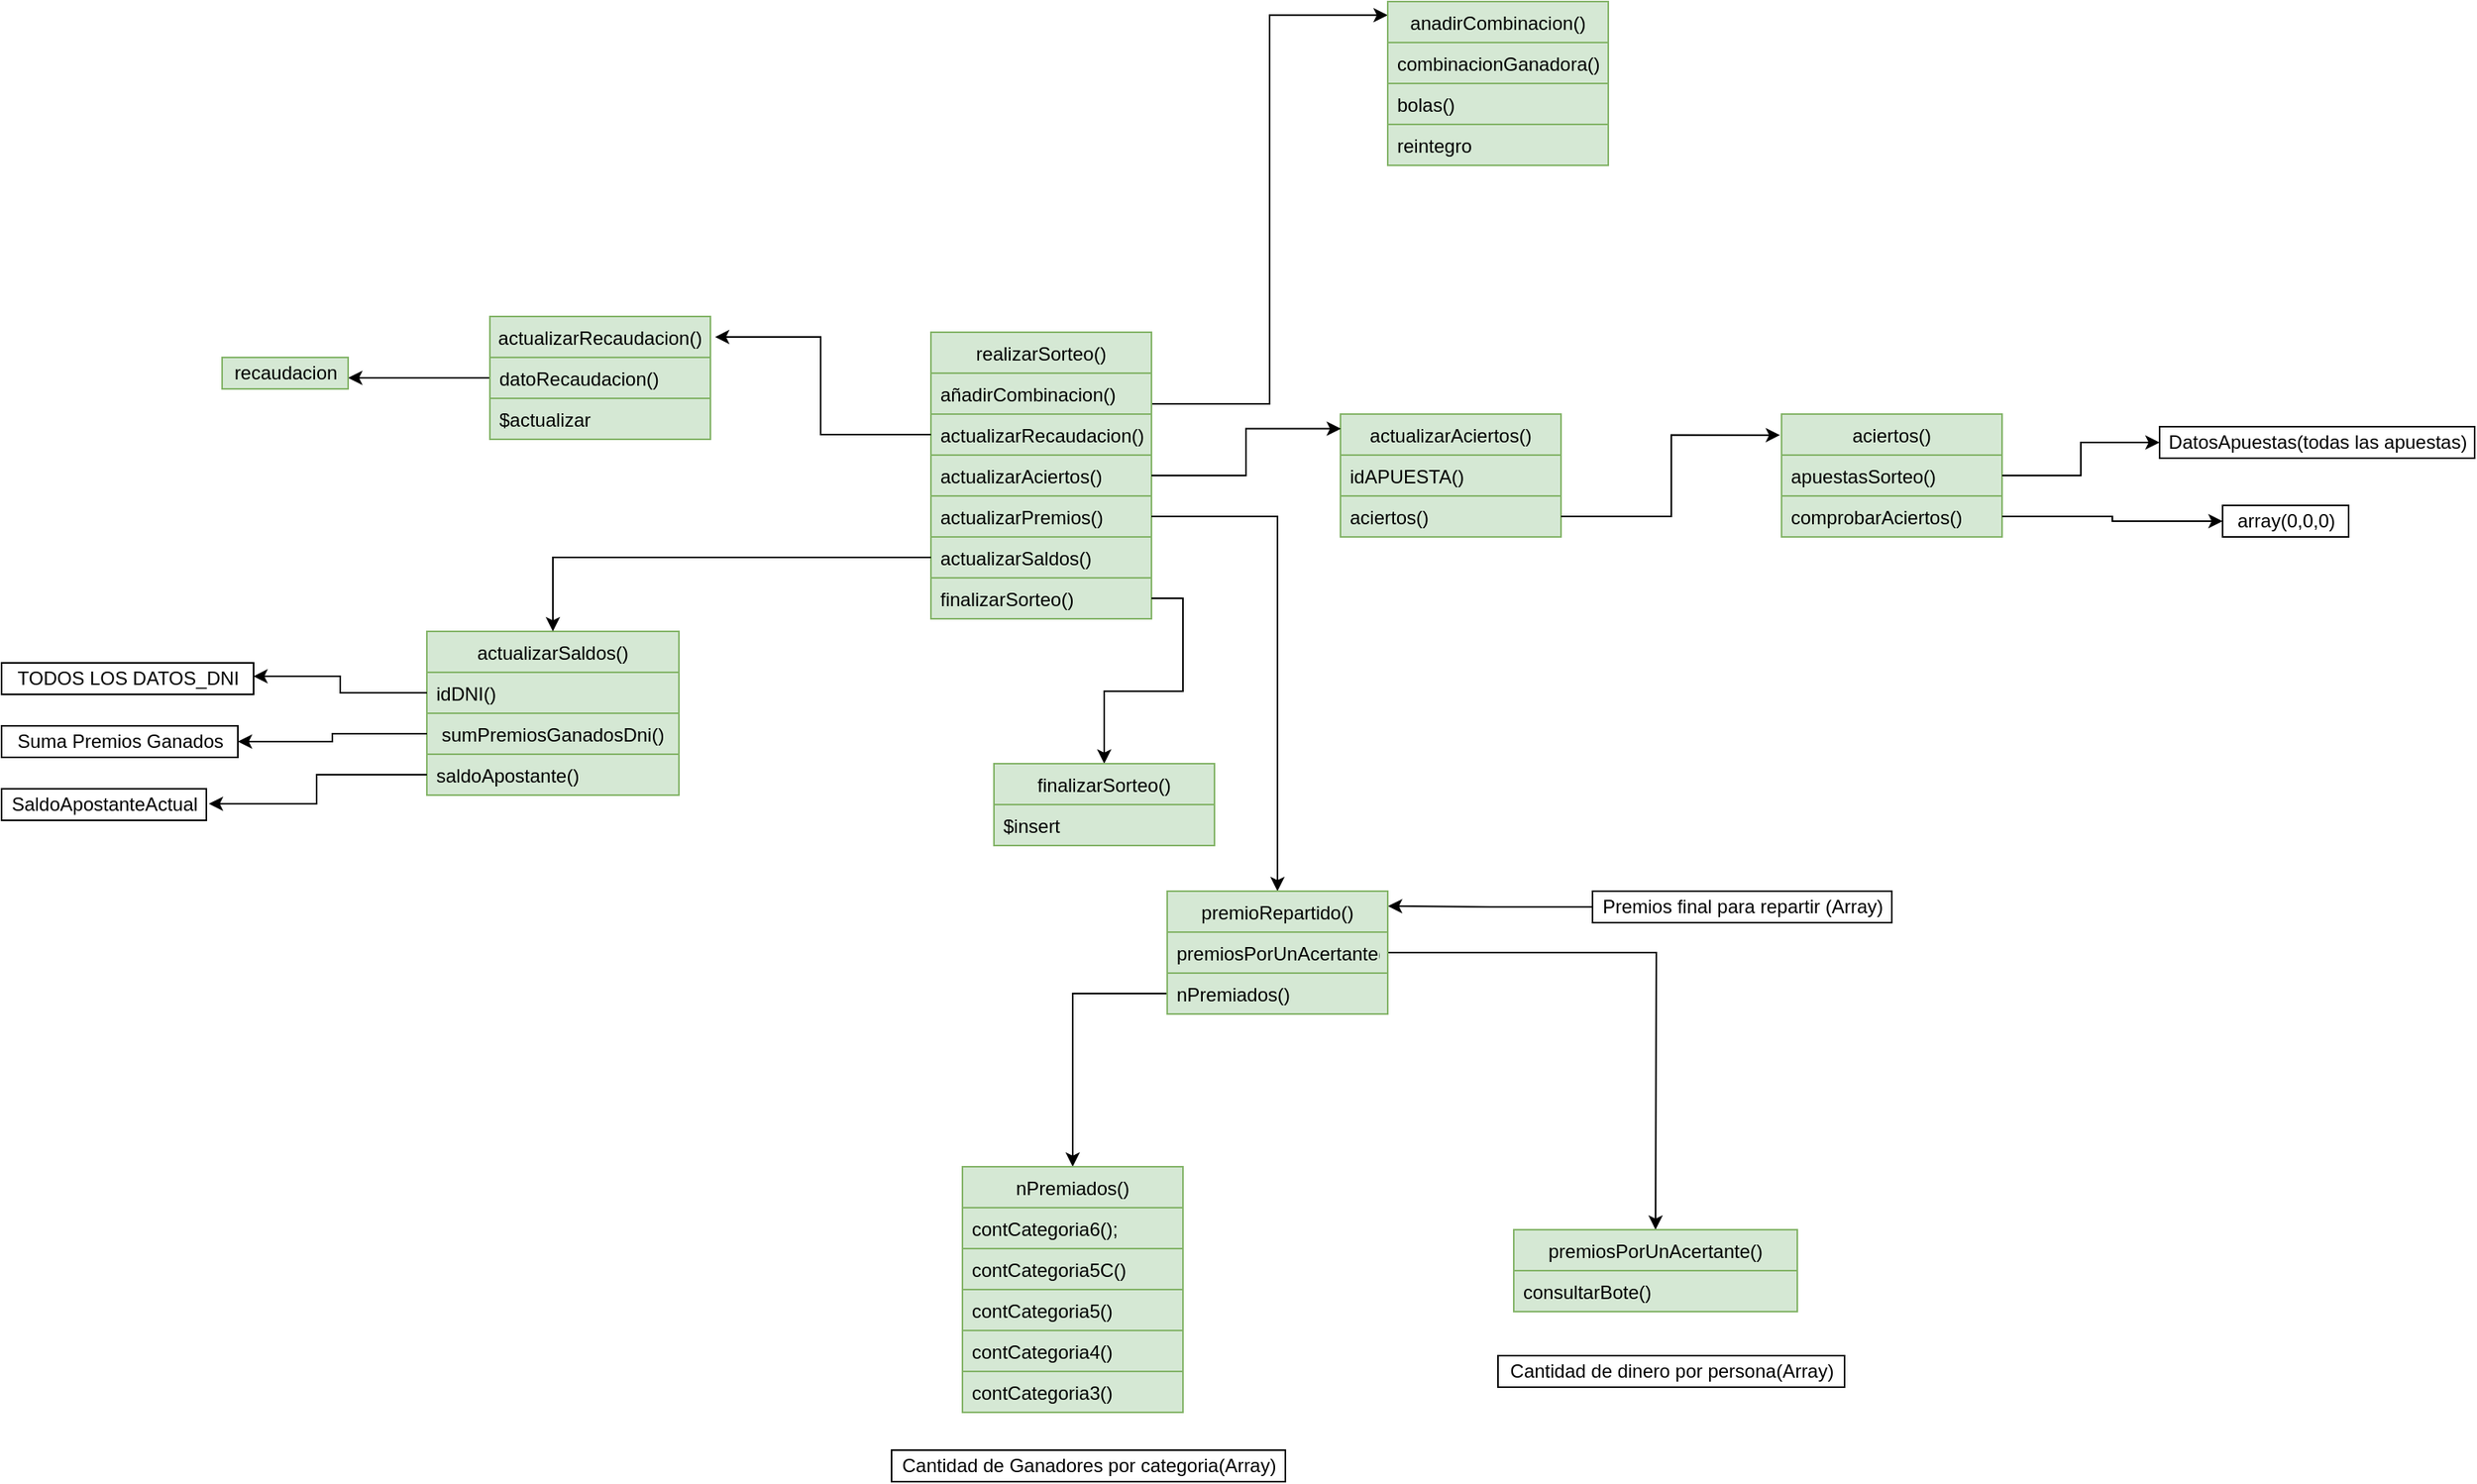 <mxfile version="13.7.9" type="device"><diagram id="Rja8RbwtGSfOauzHTPhz" name="Página-1"><mxGraphModel dx="2207" dy="1434" grid="1" gridSize="10" guides="1" tooltips="1" connect="1" arrows="1" fold="1" page="1" pageScale="1" pageWidth="1169" pageHeight="827" math="0" shadow="0"><root><mxCell id="0"/><mxCell id="1" parent="0"/><mxCell id="NfOAej_nS4xMyZ2Y4l08-9" style="edgeStyle=orthogonalEdgeStyle;rounded=0;orthogonalLoop=1;jettySize=auto;html=1;exitX=1;exitY=0.25;exitDx=0;exitDy=0;entryX=0;entryY=0.083;entryDx=0;entryDy=0;entryPerimeter=0;" parent="1" source="0UV16LO2qvgp9k7-XeWi-8" target="NfOAej_nS4xMyZ2Y4l08-3" edge="1"><mxGeometry relative="1" as="geometry"/></mxCell><mxCell id="0UV16LO2qvgp9k7-XeWi-8" value="realizarSorteo()" style="swimlane;fontStyle=0;childLayout=stackLayout;horizontal=1;startSize=26;horizontalStack=0;resizeParent=1;resizeParentMax=0;resizeLast=0;collapsible=1;marginBottom=0;strokeColor=#82b366;fillColor=#d5e8d4;" parent="1" vertex="1"><mxGeometry x="140" y="140" width="140" height="182" as="geometry"/></mxCell><mxCell id="0UV16LO2qvgp9k7-XeWi-9" value="añadirCombinacion()" style="text;align=left;verticalAlign=top;spacingLeft=4;spacingRight=4;overflow=hidden;rotatable=0;points=[[0,0.5],[1,0.5]];portConstraint=eastwest;fillColor=#d5e8d4;strokeColor=#82b366;" parent="0UV16LO2qvgp9k7-XeWi-8" vertex="1"><mxGeometry y="26" width="140" height="26" as="geometry"/></mxCell><mxCell id="0UV16LO2qvgp9k7-XeWi-10" value="actualizarRecaudacion()" style="text;align=left;verticalAlign=top;spacingLeft=4;spacingRight=4;overflow=hidden;rotatable=0;points=[[0,0.5],[1,0.5]];portConstraint=eastwest;fillColor=#d5e8d4;strokeColor=#82b366;" parent="0UV16LO2qvgp9k7-XeWi-8" vertex="1"><mxGeometry y="52" width="140" height="26" as="geometry"/></mxCell><mxCell id="0UV16LO2qvgp9k7-XeWi-11" value="actualizarAciertos()" style="text;align=left;verticalAlign=top;spacingLeft=4;spacingRight=4;overflow=hidden;rotatable=0;points=[[0,0.5],[1,0.5]];portConstraint=eastwest;fillColor=#d5e8d4;strokeColor=#82b366;" parent="0UV16LO2qvgp9k7-XeWi-8" vertex="1"><mxGeometry y="78" width="140" height="26" as="geometry"/></mxCell><mxCell id="0UV16LO2qvgp9k7-XeWi-12" value="actualizarPremios()" style="text;align=left;verticalAlign=top;spacingLeft=4;spacingRight=4;overflow=hidden;rotatable=0;points=[[0,0.5],[1,0.5]];portConstraint=eastwest;fillColor=#d5e8d4;strokeColor=#82b366;" parent="0UV16LO2qvgp9k7-XeWi-8" vertex="1"><mxGeometry y="104" width="140" height="26" as="geometry"/></mxCell><mxCell id="DRsEzBQE9iNyn8W28vup-52" value="actualizarSaldos()" style="text;align=left;verticalAlign=top;spacingLeft=4;spacingRight=4;overflow=hidden;rotatable=0;points=[[0,0.5],[1,0.5]];portConstraint=eastwest;fillColor=#d5e8d4;strokeColor=#82b366;" vertex="1" parent="0UV16LO2qvgp9k7-XeWi-8"><mxGeometry y="130" width="140" height="26" as="geometry"/></mxCell><mxCell id="0UV16LO2qvgp9k7-XeWi-13" value="finalizarSorteo()" style="text;align=left;verticalAlign=top;spacingLeft=4;spacingRight=4;overflow=hidden;rotatable=0;points=[[0,0.5],[1,0.5]];portConstraint=eastwest;fillColor=#d5e8d4;strokeColor=#82b366;" parent="0UV16LO2qvgp9k7-XeWi-8" vertex="1"><mxGeometry y="156" width="140" height="26" as="geometry"/></mxCell><mxCell id="0UV16LO2qvgp9k7-XeWi-38" style="edgeStyle=orthogonalEdgeStyle;rounded=0;orthogonalLoop=1;jettySize=auto;html=1;exitX=0;exitY=0.5;exitDx=0;exitDy=0;" parent="1" source="0UV16LO2qvgp9k7-XeWi-15" edge="1"><mxGeometry relative="1" as="geometry"><mxPoint x="-230" y="169" as="targetPoint"/><Array as="points"/></mxGeometry></mxCell><mxCell id="0UV16LO2qvgp9k7-XeWi-39" value="recaudacion" style="text;html=1;align=center;verticalAlign=middle;resizable=0;points=[];autosize=1;fillColor=#d5e8d4;strokeColor=#82b366;" parent="1" vertex="1"><mxGeometry x="-310" y="156" width="80" height="20" as="geometry"/></mxCell><mxCell id="0UV16LO2qvgp9k7-XeWi-46" value="DatosApuestas(todas las apuestas)" style="text;html=1;align=center;verticalAlign=middle;resizable=0;points=[];autosize=1;fillColor=#ffffff;strokeColor=#000000;" parent="1" vertex="1"><mxGeometry x="920" y="200" width="200" height="20" as="geometry"/></mxCell><mxCell id="0UV16LO2qvgp9k7-XeWi-48" value="array(0,0,0)" style="text;html=1;align=center;verticalAlign=middle;resizable=0;points=[];autosize=1;fillColor=#ffffff;strokeColor=#000000;" parent="1" vertex="1"><mxGeometry x="960" y="250" width="80" height="20" as="geometry"/></mxCell><mxCell id="0UV16LO2qvgp9k7-XeWi-49" style="edgeStyle=orthogonalEdgeStyle;rounded=0;orthogonalLoop=1;jettySize=auto;html=1;exitX=0;exitY=0.5;exitDx=0;exitDy=0;entryX=1.021;entryY=0.167;entryDx=0;entryDy=0;entryPerimeter=0;" parent="1" source="0UV16LO2qvgp9k7-XeWi-10" target="0UV16LO2qvgp9k7-XeWi-14" edge="1"><mxGeometry relative="1" as="geometry"/></mxCell><mxCell id="0UV16LO2qvgp9k7-XeWi-20" value="actualizarAciertos()" style="swimlane;fontStyle=0;childLayout=stackLayout;horizontal=1;startSize=26;horizontalStack=0;resizeParent=1;resizeParentMax=0;resizeLast=0;collapsible=1;marginBottom=0;strokeColor=#82b366;fillColor=#d5e8d4;" parent="1" vertex="1"><mxGeometry x="400" y="192" width="140" height="78" as="geometry"/></mxCell><mxCell id="0UV16LO2qvgp9k7-XeWi-22" value="idAPUESTA()" style="text;align=left;verticalAlign=top;spacingLeft=4;spacingRight=4;overflow=hidden;rotatable=0;points=[[0,0.5],[1,0.5]];portConstraint=eastwest;fillColor=#d5e8d4;strokeColor=#82b366;" parent="0UV16LO2qvgp9k7-XeWi-20" vertex="1"><mxGeometry y="26" width="140" height="26" as="geometry"/></mxCell><mxCell id="0UV16LO2qvgp9k7-XeWi-21" value="aciertos()" style="text;align=left;verticalAlign=top;spacingLeft=4;spacingRight=4;overflow=hidden;rotatable=0;points=[[0,0.5],[1,0.5]];portConstraint=eastwest;fillColor=#d5e8d4;strokeColor=#82b366;" parent="0UV16LO2qvgp9k7-XeWi-20" vertex="1"><mxGeometry y="52" width="140" height="26" as="geometry"/></mxCell><mxCell id="0UV16LO2qvgp9k7-XeWi-50" style="edgeStyle=orthogonalEdgeStyle;rounded=0;orthogonalLoop=1;jettySize=auto;html=1;exitX=1;exitY=0.5;exitDx=0;exitDy=0;entryX=0.002;entryY=0.119;entryDx=0;entryDy=0;entryPerimeter=0;" parent="1" source="0UV16LO2qvgp9k7-XeWi-11" target="0UV16LO2qvgp9k7-XeWi-20" edge="1"><mxGeometry relative="1" as="geometry"/></mxCell><mxCell id="0UV16LO2qvgp9k7-XeWi-51" style="edgeStyle=orthogonalEdgeStyle;rounded=0;orthogonalLoop=1;jettySize=auto;html=1;exitX=1;exitY=0.5;exitDx=0;exitDy=0;entryX=-0.007;entryY=0.171;entryDx=0;entryDy=0;entryPerimeter=0;" parent="1" source="0UV16LO2qvgp9k7-XeWi-21" target="0UV16LO2qvgp9k7-XeWi-40" edge="1"><mxGeometry relative="1" as="geometry"/></mxCell><mxCell id="0UV16LO2qvgp9k7-XeWi-14" value="actualizarRecaudacion()" style="swimlane;fontStyle=0;childLayout=stackLayout;horizontal=1;startSize=26;horizontalStack=0;resizeParent=1;resizeParentMax=0;resizeLast=0;collapsible=1;marginBottom=0;strokeColor=#82b366;fillColor=#d5e8d4;" parent="1" vertex="1"><mxGeometry x="-140" y="130" width="140" height="78" as="geometry"/></mxCell><mxCell id="0UV16LO2qvgp9k7-XeWi-15" value="datoRecaudacion()" style="text;align=left;verticalAlign=top;spacingLeft=4;spacingRight=4;overflow=hidden;rotatable=0;points=[[0,0.5],[1,0.5]];portConstraint=eastwest;fillColor=#d5e8d4;strokeColor=#82b366;" parent="0UV16LO2qvgp9k7-XeWi-14" vertex="1"><mxGeometry y="26" width="140" height="26" as="geometry"/></mxCell><mxCell id="0UV16LO2qvgp9k7-XeWi-16" value="$actualizar" style="text;align=left;verticalAlign=top;spacingLeft=4;spacingRight=4;overflow=hidden;rotatable=0;points=[[0,0.5],[1,0.5]];portConstraint=eastwest;fillColor=#d5e8d4;strokeColor=#82b366;" parent="0UV16LO2qvgp9k7-XeWi-14" vertex="1"><mxGeometry y="52" width="140" height="26" as="geometry"/></mxCell><mxCell id="NfOAej_nS4xMyZ2Y4l08-1" style="edgeStyle=orthogonalEdgeStyle;rounded=0;orthogonalLoop=1;jettySize=auto;html=1;exitX=1;exitY=0.5;exitDx=0;exitDy=0;" parent="1" source="0UV16LO2qvgp9k7-XeWi-13" target="0UV16LO2qvgp9k7-XeWi-30" edge="1"><mxGeometry relative="1" as="geometry"/></mxCell><mxCell id="NfOAej_nS4xMyZ2Y4l08-3" value="anadirCombinacion()" style="swimlane;fontStyle=0;childLayout=stackLayout;horizontal=1;startSize=26;horizontalStack=0;resizeParent=1;resizeParentMax=0;resizeLast=0;collapsible=1;marginBottom=0;strokeColor=#82b366;fillColor=#d5e8d4;" parent="1" vertex="1"><mxGeometry x="430" y="-70" width="140" height="104" as="geometry"/></mxCell><mxCell id="NfOAej_nS4xMyZ2Y4l08-4" value="combinacionGanadora()" style="text;align=left;verticalAlign=top;spacingLeft=4;spacingRight=4;overflow=hidden;rotatable=0;points=[[0,0.5],[1,0.5]];portConstraint=eastwest;fillColor=#d5e8d4;strokeColor=#82b366;" parent="NfOAej_nS4xMyZ2Y4l08-3" vertex="1"><mxGeometry y="26" width="140" height="26" as="geometry"/></mxCell><mxCell id="NfOAej_nS4xMyZ2Y4l08-5" value="bolas()" style="text;align=left;verticalAlign=top;spacingLeft=4;spacingRight=4;overflow=hidden;rotatable=0;points=[[0,0.5],[1,0.5]];portConstraint=eastwest;fillColor=#d5e8d4;strokeColor=#82b366;" parent="NfOAej_nS4xMyZ2Y4l08-3" vertex="1"><mxGeometry y="52" width="140" height="26" as="geometry"/></mxCell><mxCell id="NfOAej_nS4xMyZ2Y4l08-6" value="reintegro" style="text;align=left;verticalAlign=top;spacingLeft=4;spacingRight=4;overflow=hidden;rotatable=0;points=[[0,0.5],[1,0.5]];portConstraint=eastwest;fillColor=#d5e8d4;strokeColor=#82b366;" parent="NfOAej_nS4xMyZ2Y4l08-3" vertex="1"><mxGeometry y="78" width="140" height="26" as="geometry"/></mxCell><mxCell id="0UV16LO2qvgp9k7-XeWi-40" value="aciertos()" style="swimlane;fontStyle=0;childLayout=stackLayout;horizontal=1;startSize=26;horizontalStack=0;resizeParent=1;resizeParentMax=0;resizeLast=0;collapsible=1;marginBottom=0;strokeColor=#82b366;fillColor=#d5e8d4;" parent="1" vertex="1"><mxGeometry x="680" y="192" width="140" height="78" as="geometry"/></mxCell><mxCell id="0UV16LO2qvgp9k7-XeWi-41" value="apuestasSorteo()" style="text;align=left;verticalAlign=top;spacingLeft=4;spacingRight=4;overflow=hidden;rotatable=0;points=[[0,0.5],[1,0.5]];portConstraint=eastwest;fillColor=#d5e8d4;strokeColor=#82b366;" parent="0UV16LO2qvgp9k7-XeWi-40" vertex="1"><mxGeometry y="26" width="140" height="26" as="geometry"/></mxCell><mxCell id="0UV16LO2qvgp9k7-XeWi-42" value="comprobarAciertos()" style="text;align=left;verticalAlign=top;spacingLeft=4;spacingRight=4;overflow=hidden;rotatable=0;points=[[0,0.5],[1,0.5]];portConstraint=eastwest;fillColor=#d5e8d4;strokeColor=#82b366;" parent="0UV16LO2qvgp9k7-XeWi-40" vertex="1"><mxGeometry y="52" width="140" height="26" as="geometry"/></mxCell><mxCell id="NfOAej_nS4xMyZ2Y4l08-15" value="TODOS LOS DATOS_DNI" style="text;html=1;align=center;verticalAlign=middle;resizable=0;points=[];autosize=1;fillColor=#ffffff;strokeColor=#000000;" parent="1" vertex="1"><mxGeometry x="-450" y="350" width="160" height="20" as="geometry"/></mxCell><mxCell id="0UV16LO2qvgp9k7-XeWi-24" value="actualizarSaldos()" style="swimlane;fontStyle=0;childLayout=stackLayout;horizontal=1;startSize=26;horizontalStack=0;resizeParent=1;resizeParentMax=0;resizeLast=0;collapsible=1;marginBottom=0;strokeColor=#82b366;fillColor=#d5e8d4;" parent="1" vertex="1"><mxGeometry x="-180" y="330" width="160" height="104" as="geometry"/></mxCell><mxCell id="0UV16LO2qvgp9k7-XeWi-25" value="idDNI()" style="text;align=left;verticalAlign=top;spacingLeft=4;spacingRight=4;overflow=hidden;rotatable=0;points=[[0,0.5],[1,0.5]];portConstraint=eastwest;fillColor=#d5e8d4;strokeColor=#82b366;" parent="0UV16LO2qvgp9k7-XeWi-24" vertex="1"><mxGeometry y="26" width="160" height="26" as="geometry"/></mxCell><mxCell id="0UV16LO2qvgp9k7-XeWi-26" value=" sumPremiosGanadosDni()" style="text;align=left;verticalAlign=top;spacingLeft=4;spacingRight=4;overflow=hidden;rotatable=0;points=[[0,0.5],[1,0.5]];portConstraint=eastwest;fillColor=#d5e8d4;strokeColor=#82b366;" parent="0UV16LO2qvgp9k7-XeWi-24" vertex="1"><mxGeometry y="52" width="160" height="26" as="geometry"/></mxCell><mxCell id="0UV16LO2qvgp9k7-XeWi-27" value="saldoApostante()" style="text;align=left;verticalAlign=top;spacingLeft=4;spacingRight=4;overflow=hidden;rotatable=0;points=[[0,0.5],[1,0.5]];portConstraint=eastwest;fillColor=#d5e8d4;strokeColor=#82b366;" parent="0UV16LO2qvgp9k7-XeWi-24" vertex="1"><mxGeometry y="78" width="160" height="26" as="geometry"/></mxCell><mxCell id="NfOAej_nS4xMyZ2Y4l08-16" value="Suma Premios Ganados" style="text;html=1;align=center;verticalAlign=middle;resizable=0;points=[];autosize=1;fillColor=#ffffff;strokeColor=#000000;" parent="1" vertex="1"><mxGeometry x="-450" y="390" width="150" height="20" as="geometry"/></mxCell><mxCell id="NfOAej_nS4xMyZ2Y4l08-18" value="SaldoApostanteActual" style="text;html=1;align=center;verticalAlign=middle;resizable=0;points=[];autosize=1;fillColor=#ffffff;strokeColor=#000000;" parent="1" vertex="1"><mxGeometry x="-450" y="430" width="130" height="20" as="geometry"/></mxCell><mxCell id="DRsEzBQE9iNyn8W28vup-4" value="Cantidad de Ganadores por categoria(Array)" style="text;html=1;align=center;verticalAlign=middle;resizable=0;points=[];autosize=1;fillColor=#ffffff;strokeColor=#000000;" vertex="1" parent="1"><mxGeometry x="115" y="850" width="250" height="20" as="geometry"/></mxCell><mxCell id="DRsEzBQE9iNyn8W28vup-5" value="Cantidad de dinero por persona(Array)" style="text;html=1;align=center;verticalAlign=middle;resizable=0;points=[];autosize=1;fillColor=#ffffff;strokeColor=#000000;" vertex="1" parent="1"><mxGeometry x="500" y="790" width="220" height="20" as="geometry"/></mxCell><mxCell id="DRsEzBQE9iNyn8W28vup-50" style="edgeStyle=orthogonalEdgeStyle;rounded=0;orthogonalLoop=1;jettySize=auto;html=1;entryX=1.001;entryY=0.121;entryDx=0;entryDy=0;entryPerimeter=0;" edge="1" parent="1" source="DRsEzBQE9iNyn8W28vup-8" target="DRsEzBQE9iNyn8W28vup-14"><mxGeometry relative="1" as="geometry"/></mxCell><mxCell id="DRsEzBQE9iNyn8W28vup-8" value="Premios final para repartir (Array)" style="text;html=1;align=center;verticalAlign=middle;resizable=0;points=[];autosize=1;fillColor=#ffffff;strokeColor=#000000;" vertex="1" parent="1"><mxGeometry x="560" y="495" width="190" height="20" as="geometry"/></mxCell><mxCell id="DRsEzBQE9iNyn8W28vup-9" style="edgeStyle=orthogonalEdgeStyle;rounded=0;orthogonalLoop=1;jettySize=auto;html=1;entryX=0.999;entryY=0.426;entryDx=0;entryDy=0;entryPerimeter=0;" edge="1" parent="1" source="0UV16LO2qvgp9k7-XeWi-25" target="NfOAej_nS4xMyZ2Y4l08-15"><mxGeometry relative="1" as="geometry"/></mxCell><mxCell id="DRsEzBQE9iNyn8W28vup-10" style="edgeStyle=orthogonalEdgeStyle;rounded=0;orthogonalLoop=1;jettySize=auto;html=1;" edge="1" parent="1" source="0UV16LO2qvgp9k7-XeWi-26" target="NfOAej_nS4xMyZ2Y4l08-16"><mxGeometry relative="1" as="geometry"/></mxCell><mxCell id="DRsEzBQE9iNyn8W28vup-11" style="edgeStyle=orthogonalEdgeStyle;rounded=0;orthogonalLoop=1;jettySize=auto;html=1;entryX=1.012;entryY=0.474;entryDx=0;entryDy=0;entryPerimeter=0;" edge="1" parent="1" source="0UV16LO2qvgp9k7-XeWi-27" target="NfOAej_nS4xMyZ2Y4l08-18"><mxGeometry relative="1" as="geometry"/></mxCell><mxCell id="DRsEzBQE9iNyn8W28vup-12" style="edgeStyle=orthogonalEdgeStyle;rounded=0;orthogonalLoop=1;jettySize=auto;html=1;" edge="1" parent="1" source="0UV16LO2qvgp9k7-XeWi-42" target="0UV16LO2qvgp9k7-XeWi-48"><mxGeometry relative="1" as="geometry"/></mxCell><mxCell id="DRsEzBQE9iNyn8W28vup-13" style="edgeStyle=orthogonalEdgeStyle;rounded=0;orthogonalLoop=1;jettySize=auto;html=1;" edge="1" parent="1" source="0UV16LO2qvgp9k7-XeWi-41" target="0UV16LO2qvgp9k7-XeWi-46"><mxGeometry relative="1" as="geometry"/></mxCell><mxCell id="0UV16LO2qvgp9k7-XeWi-30" value="finalizarSorteo()" style="swimlane;fontStyle=0;childLayout=stackLayout;horizontal=1;startSize=26;horizontalStack=0;resizeParent=1;resizeParentMax=0;resizeLast=0;collapsible=1;marginBottom=0;strokeColor=#82b366;fillColor=#d5e8d4;" parent="1" vertex="1"><mxGeometry x="180" y="414" width="140" height="52" as="geometry"><mxRectangle x="330" y="440" width="120" height="26" as="alternateBounds"/></mxGeometry></mxCell><mxCell id="0UV16LO2qvgp9k7-XeWi-31" value="$insert" style="text;align=left;verticalAlign=top;spacingLeft=4;spacingRight=4;overflow=hidden;rotatable=0;points=[[0,0.5],[1,0.5]];portConstraint=eastwest;fillColor=#d5e8d4;strokeColor=#82b366;" parent="0UV16LO2qvgp9k7-XeWi-30" vertex="1"><mxGeometry y="26" width="140" height="26" as="geometry"/></mxCell><mxCell id="DRsEzBQE9iNyn8W28vup-42" style="edgeStyle=orthogonalEdgeStyle;rounded=0;orthogonalLoop=1;jettySize=auto;html=1;" edge="1" parent="1" source="DRsEzBQE9iNyn8W28vup-31" target="DRsEzBQE9iNyn8W28vup-32"><mxGeometry relative="1" as="geometry"/></mxCell><mxCell id="DRsEzBQE9iNyn8W28vup-32" value="nPremiados()" style="swimlane;fontStyle=0;childLayout=stackLayout;horizontal=1;startSize=26;horizontalStack=0;resizeParent=1;resizeParentMax=0;resizeLast=0;collapsible=1;marginBottom=0;strokeColor=#82b366;fillColor=#d5e8d4;" vertex="1" parent="1"><mxGeometry x="160" y="670" width="140" height="156" as="geometry"/></mxCell><mxCell id="DRsEzBQE9iNyn8W28vup-36" value="contCategoria6();" style="text;align=left;verticalAlign=top;spacingLeft=4;spacingRight=4;overflow=hidden;rotatable=0;points=[[0,0.5],[1,0.5]];portConstraint=eastwest;fillColor=#d5e8d4;strokeColor=#82b366;" vertex="1" parent="DRsEzBQE9iNyn8W28vup-32"><mxGeometry y="26" width="140" height="26" as="geometry"/></mxCell><mxCell id="DRsEzBQE9iNyn8W28vup-37" value="contCategoria5C()" style="text;align=left;verticalAlign=top;spacingLeft=4;spacingRight=4;overflow=hidden;rotatable=0;points=[[0,0.5],[1,0.5]];portConstraint=eastwest;fillColor=#d5e8d4;strokeColor=#82b366;" vertex="1" parent="DRsEzBQE9iNyn8W28vup-32"><mxGeometry y="52" width="140" height="26" as="geometry"/></mxCell><mxCell id="DRsEzBQE9iNyn8W28vup-38" value="contCategoria5()" style="text;align=left;verticalAlign=top;spacingLeft=4;spacingRight=4;overflow=hidden;rotatable=0;points=[[0,0.5],[1,0.5]];portConstraint=eastwest;fillColor=#d5e8d4;strokeColor=#82b366;" vertex="1" parent="DRsEzBQE9iNyn8W28vup-32"><mxGeometry y="78" width="140" height="26" as="geometry"/></mxCell><mxCell id="DRsEzBQE9iNyn8W28vup-39" value="contCategoria4()" style="text;align=left;verticalAlign=top;spacingLeft=4;spacingRight=4;overflow=hidden;rotatable=0;points=[[0,0.5],[1,0.5]];portConstraint=eastwest;fillColor=#d5e8d4;strokeColor=#82b366;" vertex="1" parent="DRsEzBQE9iNyn8W28vup-32"><mxGeometry y="104" width="140" height="26" as="geometry"/></mxCell><mxCell id="DRsEzBQE9iNyn8W28vup-40" value="contCategoria3()" style="text;align=left;verticalAlign=top;spacingLeft=4;spacingRight=4;overflow=hidden;rotatable=0;points=[[0,0.5],[1,0.5]];portConstraint=eastwest;fillColor=#d5e8d4;strokeColor=#82b366;" vertex="1" parent="DRsEzBQE9iNyn8W28vup-32"><mxGeometry y="130" width="140" height="26" as="geometry"/></mxCell><mxCell id="DRsEzBQE9iNyn8W28vup-44" style="edgeStyle=orthogonalEdgeStyle;rounded=0;orthogonalLoop=1;jettySize=auto;html=1;" edge="1" parent="1" source="DRsEzBQE9iNyn8W28vup-15"><mxGeometry relative="1" as="geometry"><mxPoint x="600" y="710" as="targetPoint"/></mxGeometry></mxCell><mxCell id="DRsEzBQE9iNyn8W28vup-45" value="premiosPorUnAcertante()" style="swimlane;fontStyle=0;childLayout=stackLayout;horizontal=1;startSize=26;horizontalStack=0;resizeParent=1;resizeParentMax=0;resizeLast=0;collapsible=1;marginBottom=0;strokeColor=#82b366;fillColor=#d5e8d4;" vertex="1" parent="1"><mxGeometry x="510" y="710" width="180" height="52" as="geometry"/></mxCell><mxCell id="DRsEzBQE9iNyn8W28vup-46" value="consultarBote()" style="text;align=left;verticalAlign=top;spacingLeft=4;spacingRight=4;overflow=hidden;rotatable=0;points=[[0,0.5],[1,0.5]];portConstraint=eastwest;fillColor=#d5e8d4;strokeColor=#82b366;" vertex="1" parent="DRsEzBQE9iNyn8W28vup-45"><mxGeometry y="26" width="180" height="26" as="geometry"/></mxCell><mxCell id="DRsEzBQE9iNyn8W28vup-53" style="edgeStyle=orthogonalEdgeStyle;rounded=0;orthogonalLoop=1;jettySize=auto;html=1;" edge="1" parent="1" source="DRsEzBQE9iNyn8W28vup-52" target="0UV16LO2qvgp9k7-XeWi-24"><mxGeometry relative="1" as="geometry"/></mxCell><mxCell id="DRsEzBQE9iNyn8W28vup-54" style="edgeStyle=orthogonalEdgeStyle;rounded=0;orthogonalLoop=1;jettySize=auto;html=1;" edge="1" parent="1" source="0UV16LO2qvgp9k7-XeWi-12" target="DRsEzBQE9iNyn8W28vup-14"><mxGeometry relative="1" as="geometry"><mxPoint x="70" y="510" as="targetPoint"/></mxGeometry></mxCell><mxCell id="DRsEzBQE9iNyn8W28vup-14" value="premioRepartido()" style="swimlane;fontStyle=0;childLayout=stackLayout;horizontal=1;startSize=26;horizontalStack=0;resizeParent=1;resizeParentMax=0;resizeLast=0;collapsible=1;marginBottom=0;strokeColor=#82b366;fillColor=#d5e8d4;" vertex="1" parent="1"><mxGeometry x="290" y="495" width="140" height="78" as="geometry"/></mxCell><mxCell id="DRsEzBQE9iNyn8W28vup-15" value="premiosPorUnAcertante()" style="text;align=left;verticalAlign=top;spacingLeft=4;spacingRight=4;overflow=hidden;rotatable=0;points=[[0,0.5],[1,0.5]];portConstraint=eastwest;fillColor=#d5e8d4;strokeColor=#82b366;" vertex="1" parent="DRsEzBQE9iNyn8W28vup-14"><mxGeometry y="26" width="140" height="26" as="geometry"/></mxCell><mxCell id="DRsEzBQE9iNyn8W28vup-31" value="nPremiados()" style="text;align=left;verticalAlign=top;spacingLeft=4;spacingRight=4;overflow=hidden;rotatable=0;points=[[0,0.5],[1,0.5]];portConstraint=eastwest;fillColor=#d5e8d4;strokeColor=#82b366;" vertex="1" parent="DRsEzBQE9iNyn8W28vup-14"><mxGeometry y="52" width="140" height="26" as="geometry"/></mxCell></root></mxGraphModel></diagram></mxfile>